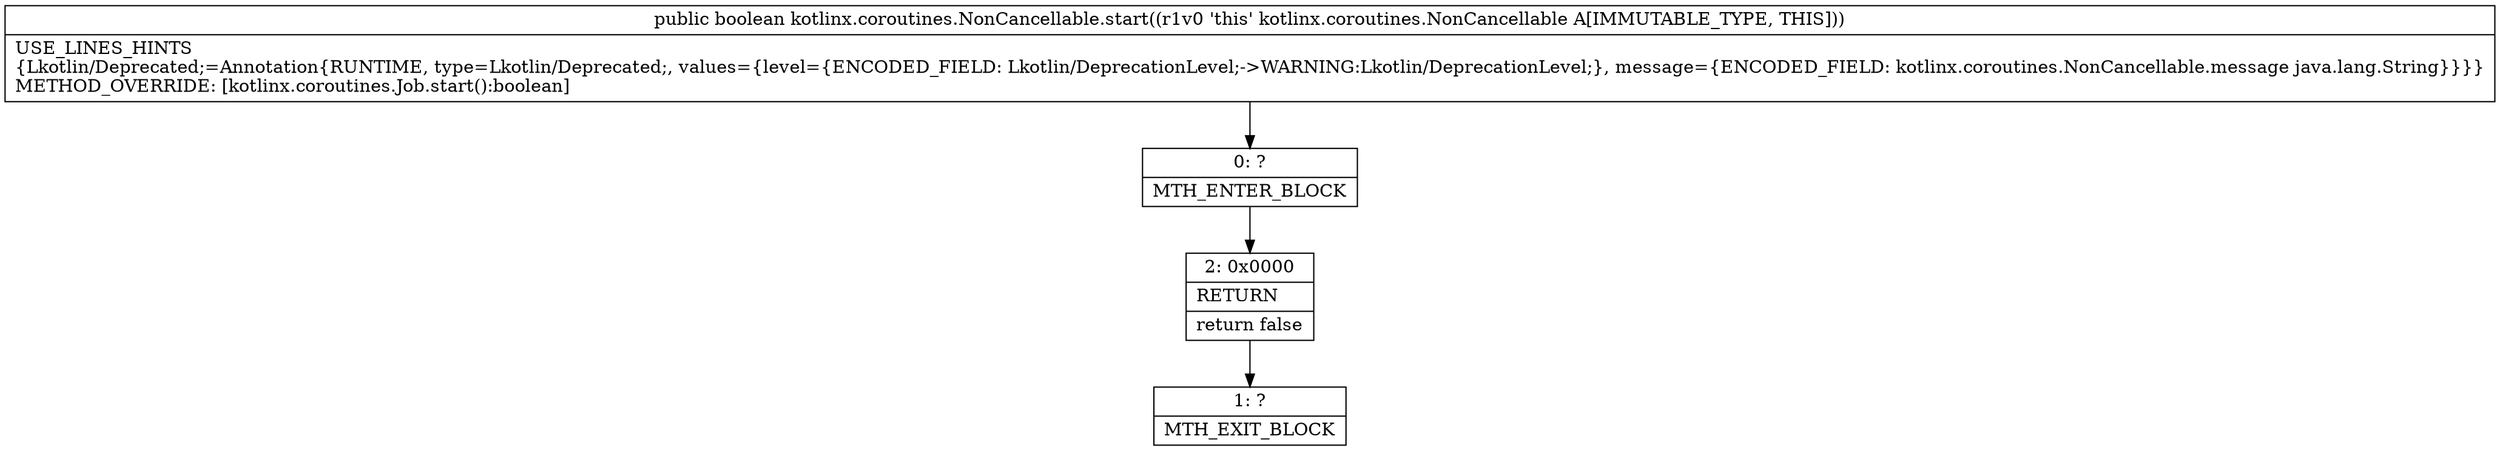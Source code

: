 digraph "CFG forkotlinx.coroutines.NonCancellable.start()Z" {
Node_0 [shape=record,label="{0\:\ ?|MTH_ENTER_BLOCK\l}"];
Node_2 [shape=record,label="{2\:\ 0x0000|RETURN\l|return false\l}"];
Node_1 [shape=record,label="{1\:\ ?|MTH_EXIT_BLOCK\l}"];
MethodNode[shape=record,label="{public boolean kotlinx.coroutines.NonCancellable.start((r1v0 'this' kotlinx.coroutines.NonCancellable A[IMMUTABLE_TYPE, THIS]))  | USE_LINES_HINTS\l\{Lkotlin\/Deprecated;=Annotation\{RUNTIME, type=Lkotlin\/Deprecated;, values=\{level=\{ENCODED_FIELD: Lkotlin\/DeprecationLevel;\-\>WARNING:Lkotlin\/DeprecationLevel;\}, message=\{ENCODED_FIELD: kotlinx.coroutines.NonCancellable.message java.lang.String\}\}\}\}\lMETHOD_OVERRIDE: [kotlinx.coroutines.Job.start():boolean]\l}"];
MethodNode -> Node_0;Node_0 -> Node_2;
Node_2 -> Node_1;
}

